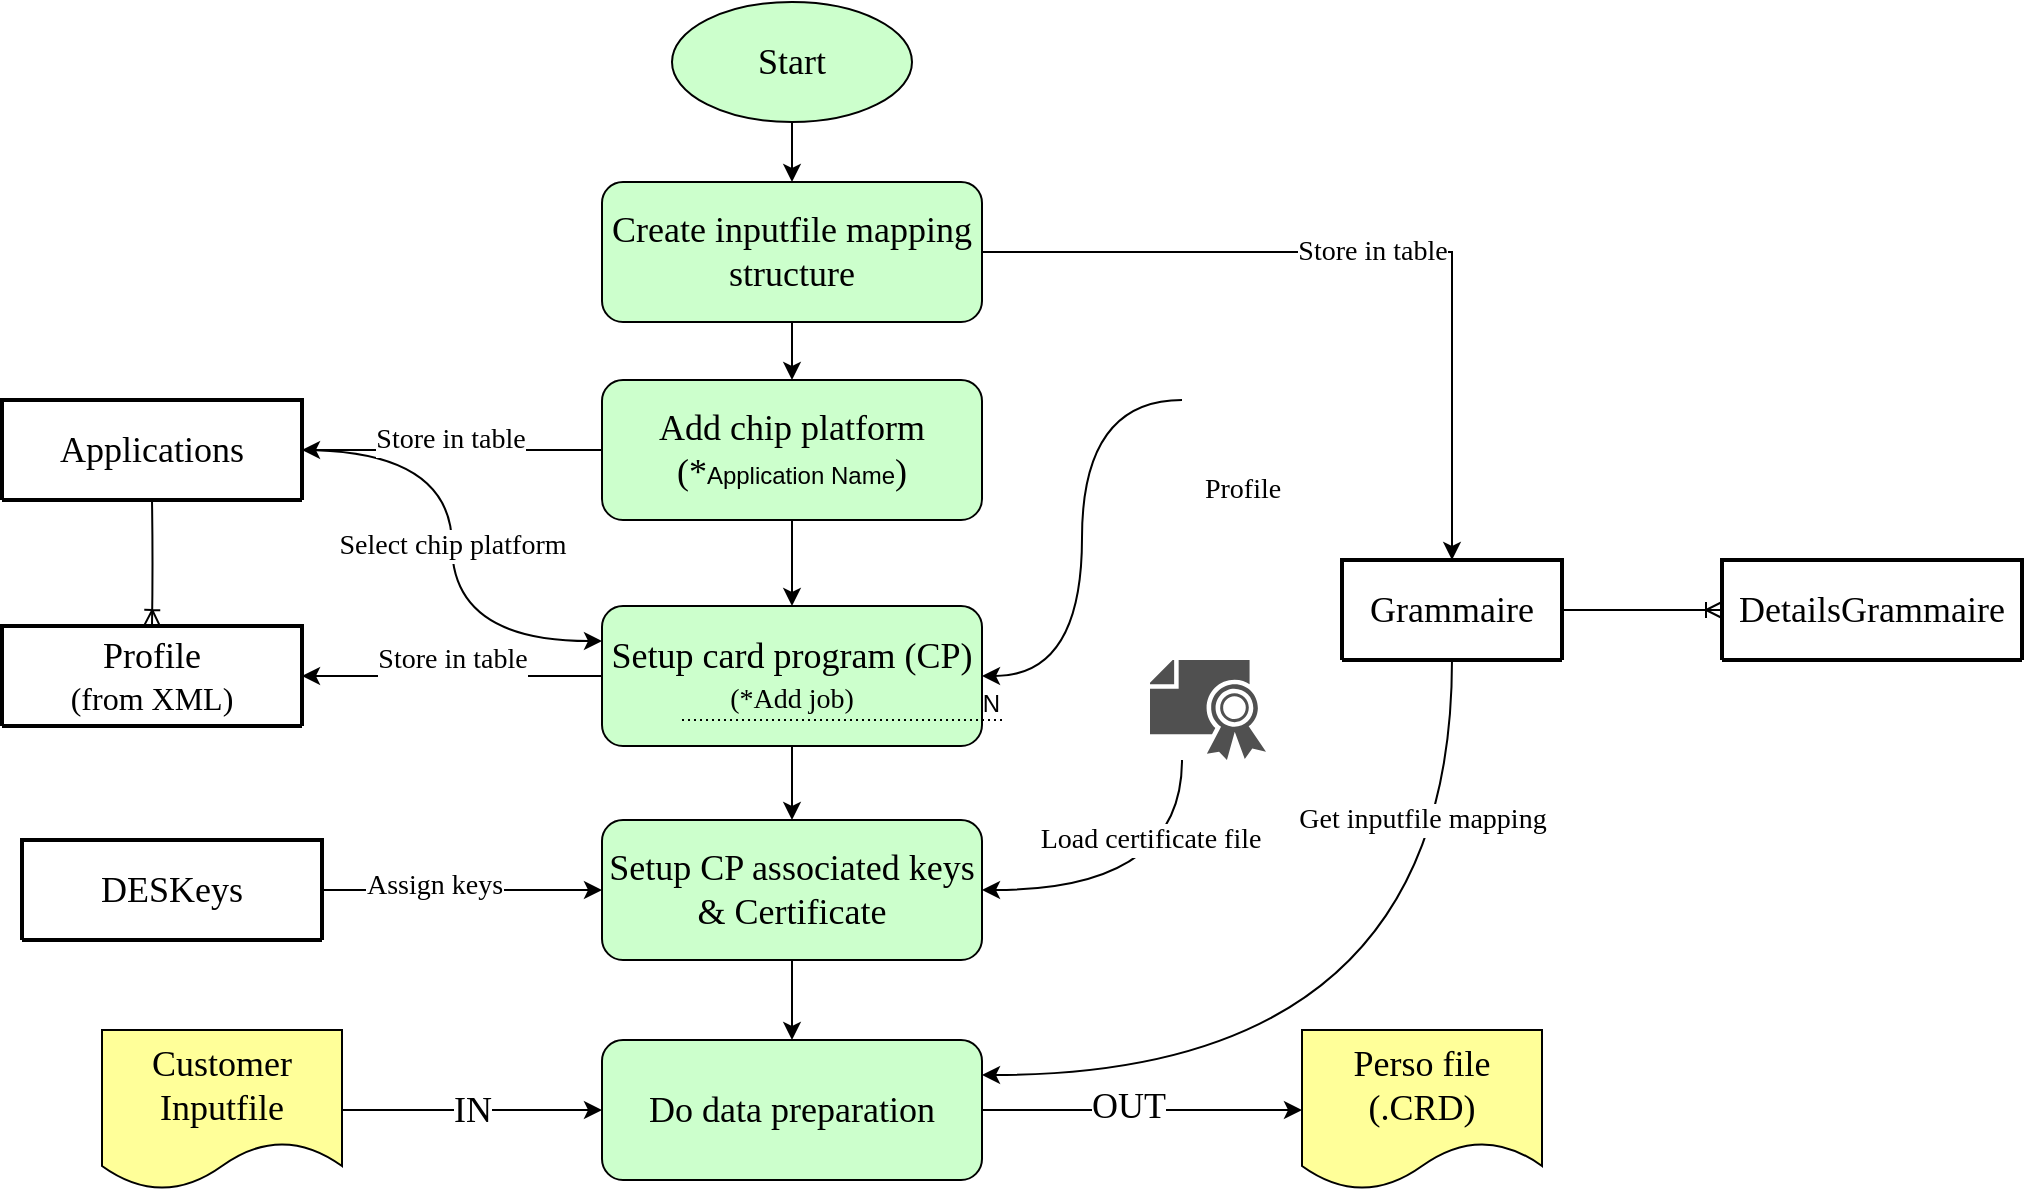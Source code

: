<mxfile version="22.1.12" type="github">
  <diagram name="หน้า-1" id="-kFRJJxX4Sv2SK23weq9">
    <mxGraphModel dx="2117" dy="1727" grid="1" gridSize="10" guides="1" tooltips="1" connect="1" arrows="1" fold="1" page="1" pageScale="1" pageWidth="827" pageHeight="1169" math="0" shadow="0">
      <root>
        <mxCell id="0" />
        <mxCell id="1" parent="0" />
        <mxCell id="xeMIyk6oKUi8xe8yKl_S-9" value="&lt;font style=&quot;font-size: 14px;&quot; face=&quot;Garamond&quot;&gt;Store in table&lt;/font&gt;" style="edgeStyle=orthogonalEdgeStyle;rounded=0;orthogonalLoop=1;jettySize=auto;html=1;entryX=0.5;entryY=0;entryDx=0;entryDy=0;" edge="1" parent="1" source="xeMIyk6oKUi8xe8yKl_S-1" target="xeMIyk6oKUi8xe8yKl_S-3">
          <mxGeometry relative="1" as="geometry" />
        </mxCell>
        <mxCell id="xeMIyk6oKUi8xe8yKl_S-51" value="" style="edgeStyle=orthogonalEdgeStyle;rounded=0;orthogonalLoop=1;jettySize=auto;html=1;" edge="1" parent="1" source="xeMIyk6oKUi8xe8yKl_S-1" target="xeMIyk6oKUi8xe8yKl_S-47">
          <mxGeometry relative="1" as="geometry" />
        </mxCell>
        <mxCell id="xeMIyk6oKUi8xe8yKl_S-1" value="&lt;font face=&quot;Garamond&quot; style=&quot;font-size: 18px;&quot;&gt;Create inputfile mapping structure&lt;/font&gt;" style="rounded=1;whiteSpace=wrap;html=1;fillColor=#CCFFCC;" vertex="1" parent="1">
          <mxGeometry x="140" y="-59" width="190" height="70" as="geometry" />
        </mxCell>
        <mxCell id="xeMIyk6oKUi8xe8yKl_S-31" style="edgeStyle=orthogonalEdgeStyle;rounded=0;orthogonalLoop=1;jettySize=auto;html=1;entryX=1;entryY=0.25;entryDx=0;entryDy=0;curved=1;exitX=0.5;exitY=1;exitDx=0;exitDy=0;" edge="1" parent="1" source="xeMIyk6oKUi8xe8yKl_S-3" target="xeMIyk6oKUi8xe8yKl_S-22">
          <mxGeometry relative="1" as="geometry">
            <mxPoint x="520" y="160" as="sourcePoint" />
          </mxGeometry>
        </mxCell>
        <mxCell id="xeMIyk6oKUi8xe8yKl_S-34" value="&lt;font face=&quot;Garamond&quot; style=&quot;font-size: 14px;&quot;&gt;Get inputfile mapping&lt;/font&gt;" style="edgeLabel;html=1;align=center;verticalAlign=middle;resizable=0;points=[];" vertex="1" connectable="0" parent="xeMIyk6oKUi8xe8yKl_S-31">
          <mxGeometry x="-0.394" y="13" relative="1" as="geometry">
            <mxPoint x="-28" y="-54" as="offset" />
          </mxGeometry>
        </mxCell>
        <mxCell id="xeMIyk6oKUi8xe8yKl_S-3" value="&lt;font style=&quot;font-size: 18px;&quot; face=&quot;Garamond&quot;&gt;Grammaire&lt;/font&gt;" style="swimlane;childLayout=stackLayout;horizontal=1;startSize=50;horizontalStack=0;rounded=1;fontSize=14;fontStyle=0;strokeWidth=2;resizeParent=0;resizeLast=1;shadow=0;dashed=0;align=center;arcSize=4;whiteSpace=wrap;html=1;" vertex="1" collapsed="1" parent="1">
          <mxGeometry x="510" y="130" width="110" height="50" as="geometry">
            <mxRectangle x="480" y="130" width="160" height="120" as="alternateBounds" />
          </mxGeometry>
        </mxCell>
        <mxCell id="xeMIyk6oKUi8xe8yKl_S-4" value="+Attribute1&#xa;+Attribute2&#xa;+Attribute3" style="align=left;strokeColor=none;fillColor=none;spacingLeft=4;fontSize=12;verticalAlign=top;resizable=0;rotatable=0;part=1;html=1;" vertex="1" parent="xeMIyk6oKUi8xe8yKl_S-3">
          <mxGeometry y="50" width="160" height="70" as="geometry" />
        </mxCell>
        <mxCell id="xeMIyk6oKUi8xe8yKl_S-6" value="&lt;font style=&quot;font-size: 18px;&quot; face=&quot;Garamond&quot;&gt;DetailsGrammaire&lt;/font&gt;" style="swimlane;childLayout=stackLayout;horizontal=1;startSize=50;horizontalStack=0;rounded=1;fontSize=14;fontStyle=0;strokeWidth=2;resizeParent=0;resizeLast=1;shadow=0;dashed=0;align=center;arcSize=4;whiteSpace=wrap;html=1;" vertex="1" collapsed="1" parent="1">
          <mxGeometry x="700" y="130" width="150" height="50" as="geometry">
            <mxRectangle x="770" y="200" width="160" height="120" as="alternateBounds" />
          </mxGeometry>
        </mxCell>
        <mxCell id="xeMIyk6oKUi8xe8yKl_S-7" value="+Attribute1&#xa;+Attribute2&#xa;+Attribute3" style="align=left;strokeColor=none;fillColor=none;spacingLeft=4;fontSize=12;verticalAlign=top;resizable=0;rotatable=0;part=1;html=1;" vertex="1" parent="xeMIyk6oKUi8xe8yKl_S-6">
          <mxGeometry y="50" width="160" height="70" as="geometry" />
        </mxCell>
        <mxCell id="xeMIyk6oKUi8xe8yKl_S-19" value="" style="edgeStyle=orthogonalEdgeStyle;rounded=0;orthogonalLoop=1;jettySize=auto;html=1;" edge="1" parent="1" source="xeMIyk6oKUi8xe8yKl_S-14" target="xeMIyk6oKUi8xe8yKl_S-18">
          <mxGeometry relative="1" as="geometry" />
        </mxCell>
        <mxCell id="xeMIyk6oKUi8xe8yKl_S-42" style="edgeStyle=orthogonalEdgeStyle;rounded=0;orthogonalLoop=1;jettySize=auto;html=1;entryX=1;entryY=0.5;entryDx=0;entryDy=0;curved=1;" edge="1" parent="1" source="xeMIyk6oKUi8xe8yKl_S-14" target="xeMIyk6oKUi8xe8yKl_S-39">
          <mxGeometry relative="1" as="geometry" />
        </mxCell>
        <mxCell id="xeMIyk6oKUi8xe8yKl_S-43" value="&lt;font style=&quot;font-size: 14px;&quot; face=&quot;Garamond&quot;&gt;Store in table&lt;/font&gt;" style="edgeLabel;html=1;align=center;verticalAlign=middle;resizable=0;points=[];" vertex="1" connectable="0" parent="xeMIyk6oKUi8xe8yKl_S-42">
          <mxGeometry x="-0.002" y="3" relative="1" as="geometry">
            <mxPoint y="-11" as="offset" />
          </mxGeometry>
        </mxCell>
        <mxCell id="xeMIyk6oKUi8xe8yKl_S-14" value="&lt;div&gt;&lt;font face=&quot;Garamond&quot; style=&quot;font-size: 18px;&quot;&gt;Setup card program (CP)&lt;/font&gt;&lt;/div&gt;&lt;div&gt;&lt;font style=&quot;font-size: 14px;&quot; face=&quot;Garamond&quot;&gt;(*Add job)&lt;/font&gt;&lt;font size=&quot;3&quot; face=&quot;Garamond&quot;&gt;&lt;br&gt;&lt;/font&gt;&lt;/div&gt;" style="rounded=1;whiteSpace=wrap;html=1;fillColor=#CCFFCC;" vertex="1" parent="1">
          <mxGeometry x="140" y="153" width="190" height="70" as="geometry" />
        </mxCell>
        <mxCell id="xeMIyk6oKUi8xe8yKl_S-17" value="" style="edgeStyle=orthogonalEdgeStyle;rounded=0;orthogonalLoop=1;jettySize=auto;html=1;" edge="1" parent="1" source="xeMIyk6oKUi8xe8yKl_S-16" target="xeMIyk6oKUi8xe8yKl_S-1">
          <mxGeometry relative="1" as="geometry" />
        </mxCell>
        <mxCell id="xeMIyk6oKUi8xe8yKl_S-16" value="&lt;font style=&quot;font-size: 18px;&quot; face=&quot;Garamond&quot;&gt;Start&lt;/font&gt;" style="ellipse;whiteSpace=wrap;html=1;fillColor=#CCFFCC;" vertex="1" parent="1">
          <mxGeometry x="175" y="-149" width="120" height="60" as="geometry" />
        </mxCell>
        <mxCell id="xeMIyk6oKUi8xe8yKl_S-23" value="" style="edgeStyle=orthogonalEdgeStyle;rounded=0;orthogonalLoop=1;jettySize=auto;html=1;" edge="1" parent="1" source="xeMIyk6oKUi8xe8yKl_S-18" target="xeMIyk6oKUi8xe8yKl_S-22">
          <mxGeometry relative="1" as="geometry" />
        </mxCell>
        <mxCell id="xeMIyk6oKUi8xe8yKl_S-18" value="&lt;font style=&quot;font-size: 18px;&quot; face=&quot;Garamond&quot;&gt;Setup CP associated keys &amp;amp; Certificate&lt;br&gt;&lt;/font&gt;" style="rounded=1;whiteSpace=wrap;html=1;fillColor=#CCFFCC;" vertex="1" parent="1">
          <mxGeometry x="140" y="260" width="190" height="70" as="geometry" />
        </mxCell>
        <mxCell id="xeMIyk6oKUi8xe8yKl_S-28" value="" style="edgeStyle=orthogonalEdgeStyle;rounded=0;orthogonalLoop=1;jettySize=auto;html=1;" edge="1" parent="1" source="xeMIyk6oKUi8xe8yKl_S-22" target="xeMIyk6oKUi8xe8yKl_S-26">
          <mxGeometry relative="1" as="geometry" />
        </mxCell>
        <mxCell id="xeMIyk6oKUi8xe8yKl_S-29" value="&lt;font style=&quot;font-size: 18px;&quot; face=&quot;Garamond&quot;&gt;OUT&lt;/font&gt;" style="edgeLabel;html=1;align=center;verticalAlign=middle;resizable=0;points=[];" vertex="1" connectable="0" parent="xeMIyk6oKUi8xe8yKl_S-28">
          <mxGeometry x="-0.089" y="2" relative="1" as="geometry">
            <mxPoint as="offset" />
          </mxGeometry>
        </mxCell>
        <mxCell id="xeMIyk6oKUi8xe8yKl_S-22" value="&lt;font style=&quot;font-size: 18px;&quot; face=&quot;Garamond&quot;&gt;Do data preparation&lt;br&gt;&lt;/font&gt;" style="rounded=1;whiteSpace=wrap;html=1;fillColor=#CCFFCC;" vertex="1" parent="1">
          <mxGeometry x="140" y="370" width="190" height="70" as="geometry" />
        </mxCell>
        <mxCell id="xeMIyk6oKUi8xe8yKl_S-25" value="&lt;font face=&quot;Garamond&quot; style=&quot;font-size: 18px;&quot;&gt;IN&lt;/font&gt;" style="edgeStyle=orthogonalEdgeStyle;rounded=0;orthogonalLoop=1;jettySize=auto;html=1;" edge="1" parent="1" source="xeMIyk6oKUi8xe8yKl_S-24" target="xeMIyk6oKUi8xe8yKl_S-22">
          <mxGeometry relative="1" as="geometry" />
        </mxCell>
        <mxCell id="xeMIyk6oKUi8xe8yKl_S-24" value="&lt;font style=&quot;font-size: 18px;&quot; face=&quot;Garamond&quot;&gt;Customer Inputfile&lt;/font&gt;" style="shape=document;whiteSpace=wrap;html=1;boundedLbl=1;fillColor=#FFFF99;" vertex="1" parent="1">
          <mxGeometry x="-110" y="365" width="120" height="80" as="geometry" />
        </mxCell>
        <mxCell id="xeMIyk6oKUi8xe8yKl_S-26" value="&lt;div&gt;&lt;font style=&quot;font-size: 18px;&quot; face=&quot;Garamond&quot;&gt;Perso file&lt;/font&gt;&lt;/div&gt;&lt;div&gt;&lt;font style=&quot;font-size: 18px;&quot; face=&quot;Garamond&quot;&gt;(.CRD)&lt;br&gt;&lt;/font&gt;&lt;/div&gt;" style="shape=document;whiteSpace=wrap;html=1;boundedLbl=1;fillColor=#FFFF99;" vertex="1" parent="1">
          <mxGeometry x="490" y="365" width="120" height="80" as="geometry" />
        </mxCell>
        <mxCell id="xeMIyk6oKUi8xe8yKl_S-38" style="edgeStyle=orthogonalEdgeStyle;rounded=0;orthogonalLoop=1;jettySize=auto;html=1;curved=1;entryX=1;entryY=0.5;entryDx=0;entryDy=0;" edge="1" parent="1" source="xeMIyk6oKUi8xe8yKl_S-37" target="xeMIyk6oKUi8xe8yKl_S-14">
          <mxGeometry relative="1" as="geometry" />
        </mxCell>
        <mxCell id="xeMIyk6oKUi8xe8yKl_S-37" value="&lt;font face=&quot;Garamond&quot; style=&quot;font-size: 14px;&quot;&gt;Profile&lt;/font&gt;" style="shape=image;html=1;verticalAlign=top;verticalLabelPosition=bottom;labelBackgroundColor=#ffffff;imageAspect=0;aspect=fixed;image=https://cdn1.iconfinder.com/data/icons/hawcons/32/699182-icon-102-document-file-xml-128.png" vertex="1" parent="1">
          <mxGeometry x="430" y="20" width="60" height="60" as="geometry" />
        </mxCell>
        <mxCell id="xeMIyk6oKUi8xe8yKl_S-39" value="&lt;div&gt;&lt;font style=&quot;font-size: 18px;&quot; face=&quot;Garamond&quot;&gt;Profile&lt;/font&gt;&lt;/div&gt;&lt;div&gt;&lt;font size=&quot;3&quot; face=&quot;Garamond&quot;&gt;(from XML)&lt;br&gt;&lt;/font&gt;&lt;/div&gt;" style="swimlane;childLayout=stackLayout;horizontal=1;startSize=50;horizontalStack=0;rounded=1;fontSize=14;fontStyle=0;strokeWidth=2;resizeParent=0;resizeLast=1;shadow=0;dashed=0;align=center;arcSize=4;whiteSpace=wrap;html=1;" vertex="1" collapsed="1" parent="1">
          <mxGeometry x="-160" y="163" width="150" height="50" as="geometry">
            <mxRectangle x="700" y="260" width="160" height="120" as="alternateBounds" />
          </mxGeometry>
        </mxCell>
        <mxCell id="xeMIyk6oKUi8xe8yKl_S-40" value="+Attribute1&#xa;+Attribute2&#xa;+Attribute3" style="align=left;strokeColor=none;fillColor=none;spacingLeft=4;fontSize=12;verticalAlign=top;resizable=0;rotatable=0;part=1;html=1;" vertex="1" parent="xeMIyk6oKUi8xe8yKl_S-39">
          <mxGeometry y="50" width="160" height="70" as="geometry" />
        </mxCell>
        <mxCell id="xeMIyk6oKUi8xe8yKl_S-54" value="&lt;font face=&quot;Garamond&quot; style=&quot;font-size: 14px;&quot;&gt;Select chip platform&lt;/font&gt;" style="edgeStyle=orthogonalEdgeStyle;rounded=0;orthogonalLoop=1;jettySize=auto;html=1;entryX=0;entryY=0.25;entryDx=0;entryDy=0;curved=1;" edge="1" parent="1" source="xeMIyk6oKUi8xe8yKl_S-44" target="xeMIyk6oKUi8xe8yKl_S-14">
          <mxGeometry relative="1" as="geometry" />
        </mxCell>
        <mxCell id="xeMIyk6oKUi8xe8yKl_S-44" value="&lt;font style=&quot;font-size: 18px;&quot; face=&quot;Garamond&quot;&gt;Applications&lt;/font&gt;" style="swimlane;childLayout=stackLayout;horizontal=1;startSize=50;horizontalStack=0;rounded=1;fontSize=14;fontStyle=0;strokeWidth=2;resizeParent=0;resizeLast=1;shadow=0;dashed=0;align=center;arcSize=4;whiteSpace=wrap;html=1;" vertex="1" collapsed="1" parent="1">
          <mxGeometry x="-160" y="50" width="150" height="50" as="geometry">
            <mxRectangle x="-160" y="50" width="160" height="120" as="alternateBounds" />
          </mxGeometry>
        </mxCell>
        <mxCell id="xeMIyk6oKUi8xe8yKl_S-45" value="+Attribute1&#xa;+Attribute2&#xa;+Attribute3" style="align=left;strokeColor=none;fillColor=none;spacingLeft=4;fontSize=12;verticalAlign=top;resizable=0;rotatable=0;part=1;html=1;" vertex="1" parent="xeMIyk6oKUi8xe8yKl_S-44">
          <mxGeometry y="50" width="160" height="70" as="geometry" />
        </mxCell>
        <mxCell id="xeMIyk6oKUi8xe8yKl_S-49" style="edgeStyle=orthogonalEdgeStyle;rounded=0;orthogonalLoop=1;jettySize=auto;html=1;entryX=1;entryY=0.5;entryDx=0;entryDy=0;curved=1;exitX=0;exitY=0.5;exitDx=0;exitDy=0;" edge="1" parent="1" source="xeMIyk6oKUi8xe8yKl_S-47" target="xeMIyk6oKUi8xe8yKl_S-44">
          <mxGeometry relative="1" as="geometry" />
        </mxCell>
        <mxCell id="xeMIyk6oKUi8xe8yKl_S-50" value="&lt;font style=&quot;font-size: 14px;&quot; face=&quot;Garamond&quot;&gt;Store in table&lt;/font&gt;" style="edgeLabel;html=1;align=center;verticalAlign=middle;resizable=0;points=[];" vertex="1" connectable="0" parent="xeMIyk6oKUi8xe8yKl_S-49">
          <mxGeometry x="0.118" y="-28" relative="1" as="geometry">
            <mxPoint x="8" y="23" as="offset" />
          </mxGeometry>
        </mxCell>
        <mxCell id="xeMIyk6oKUi8xe8yKl_S-52" value="" style="edgeStyle=orthogonalEdgeStyle;rounded=0;orthogonalLoop=1;jettySize=auto;html=1;" edge="1" parent="1" source="xeMIyk6oKUi8xe8yKl_S-47" target="xeMIyk6oKUi8xe8yKl_S-14">
          <mxGeometry relative="1" as="geometry" />
        </mxCell>
        <mxCell id="xeMIyk6oKUi8xe8yKl_S-47" value="&lt;div&gt;&lt;font style=&quot;font-size: 18px;&quot; face=&quot;Garamond&quot;&gt;Add chip platform&lt;/font&gt;&lt;/div&gt;&lt;div&gt;&lt;font style=&quot;font-size: 18px;&quot; face=&quot;Garamond&quot;&gt;(*&lt;/font&gt;Application Name&lt;font style=&quot;font-size: 18px;&quot; face=&quot;Garamond&quot;&gt;)&lt;br&gt;&lt;/font&gt;&lt;/div&gt;" style="rounded=1;whiteSpace=wrap;html=1;fillColor=#CCFFCC;" vertex="1" parent="1">
          <mxGeometry x="140" y="40" width="190" height="70" as="geometry" />
        </mxCell>
        <mxCell id="xeMIyk6oKUi8xe8yKl_S-55" value="" style="edgeStyle=orthogonalEdgeStyle;fontSize=12;html=1;endArrow=ERoneToMany;rounded=0;entryX=0.5;entryY=0;entryDx=0;entryDy=0;curved=1;" edge="1" parent="1" target="xeMIyk6oKUi8xe8yKl_S-39">
          <mxGeometry width="100" height="100" relative="1" as="geometry">
            <mxPoint x="-85" y="100" as="sourcePoint" />
            <mxPoint x="-270" y="90" as="targetPoint" />
          </mxGeometry>
        </mxCell>
        <mxCell id="xeMIyk6oKUi8xe8yKl_S-56" value="" style="edgeStyle=entityRelationEdgeStyle;fontSize=12;html=1;endArrow=ERoneToMany;rounded=0;entryX=0;entryY=0.5;entryDx=0;entryDy=0;exitX=1;exitY=0.5;exitDx=0;exitDy=0;" edge="1" parent="1" source="xeMIyk6oKUi8xe8yKl_S-3" target="xeMIyk6oKUi8xe8yKl_S-6">
          <mxGeometry width="100" height="100" relative="1" as="geometry">
            <mxPoint x="650" y="310" as="sourcePoint" />
            <mxPoint x="750" y="210" as="targetPoint" />
          </mxGeometry>
        </mxCell>
        <mxCell id="xeMIyk6oKUi8xe8yKl_S-65" style="edgeStyle=orthogonalEdgeStyle;rounded=0;orthogonalLoop=1;jettySize=auto;html=1;entryX=0;entryY=0.5;entryDx=0;entryDy=0;" edge="1" parent="1" source="xeMIyk6oKUi8xe8yKl_S-57" target="xeMIyk6oKUi8xe8yKl_S-18">
          <mxGeometry relative="1" as="geometry" />
        </mxCell>
        <mxCell id="xeMIyk6oKUi8xe8yKl_S-66" value="&lt;font style=&quot;font-size: 14px;&quot; face=&quot;Garamond&quot;&gt;Assign keys&lt;br&gt;&lt;/font&gt;" style="edgeLabel;html=1;align=center;verticalAlign=middle;resizable=0;points=[];" vertex="1" connectable="0" parent="xeMIyk6oKUi8xe8yKl_S-65">
          <mxGeometry x="-0.2" y="2" relative="1" as="geometry">
            <mxPoint as="offset" />
          </mxGeometry>
        </mxCell>
        <mxCell id="xeMIyk6oKUi8xe8yKl_S-57" value="&lt;font style=&quot;font-size: 18px;&quot; face=&quot;Garamond&quot;&gt;DESKeys&lt;/font&gt;" style="swimlane;childLayout=stackLayout;horizontal=1;startSize=50;horizontalStack=0;rounded=1;fontSize=14;fontStyle=0;strokeWidth=2;resizeParent=0;resizeLast=1;shadow=0;dashed=0;align=center;arcSize=4;whiteSpace=wrap;html=1;" vertex="1" collapsed="1" parent="1">
          <mxGeometry x="-150" y="270" width="150" height="50" as="geometry">
            <mxRectangle x="700" y="260" width="160" height="120" as="alternateBounds" />
          </mxGeometry>
        </mxCell>
        <mxCell id="xeMIyk6oKUi8xe8yKl_S-58" value="+Attribute1&#xa;+Attribute2&#xa;+Attribute3" style="align=left;strokeColor=none;fillColor=none;spacingLeft=4;fontSize=12;verticalAlign=top;resizable=0;rotatable=0;part=1;html=1;" vertex="1" parent="xeMIyk6oKUi8xe8yKl_S-57">
          <mxGeometry y="50" width="160" height="70" as="geometry" />
        </mxCell>
        <mxCell id="xeMIyk6oKUi8xe8yKl_S-60" value="" style="endArrow=none;html=1;rounded=0;dashed=1;dashPattern=1 2;" edge="1" parent="1">
          <mxGeometry relative="1" as="geometry">
            <mxPoint x="180" y="210" as="sourcePoint" />
            <mxPoint x="340" y="210" as="targetPoint" />
          </mxGeometry>
        </mxCell>
        <mxCell id="xeMIyk6oKUi8xe8yKl_S-61" value="N" style="resizable=0;html=1;whiteSpace=wrap;align=right;verticalAlign=bottom;" connectable="0" vertex="1" parent="xeMIyk6oKUi8xe8yKl_S-60">
          <mxGeometry x="1" relative="1" as="geometry" />
        </mxCell>
        <mxCell id="xeMIyk6oKUi8xe8yKl_S-68" style="edgeStyle=orthogonalEdgeStyle;rounded=0;orthogonalLoop=1;jettySize=auto;html=1;entryX=1;entryY=0.5;entryDx=0;entryDy=0;curved=1;" edge="1" parent="1" source="xeMIyk6oKUi8xe8yKl_S-67" target="xeMIyk6oKUi8xe8yKl_S-18">
          <mxGeometry relative="1" as="geometry">
            <Array as="points">
              <mxPoint x="430" y="295" />
            </Array>
          </mxGeometry>
        </mxCell>
        <mxCell id="xeMIyk6oKUi8xe8yKl_S-70" value="&lt;font face=&quot;Garamond&quot; style=&quot;font-size: 14px;&quot;&gt;Load certificate file&lt;br&gt;&lt;/font&gt;" style="edgeLabel;html=1;align=center;verticalAlign=middle;resizable=0;points=[];" vertex="1" connectable="0" parent="xeMIyk6oKUi8xe8yKl_S-68">
          <mxGeometry x="0.007" y="2" relative="1" as="geometry">
            <mxPoint x="2" y="-27" as="offset" />
          </mxGeometry>
        </mxCell>
        <mxCell id="xeMIyk6oKUi8xe8yKl_S-67" value="" style="sketch=0;pointerEvents=1;shadow=0;dashed=0;html=1;strokeColor=none;fillColor=#505050;labelPosition=center;verticalLabelPosition=bottom;verticalAlign=top;outlineConnect=0;align=center;shape=mxgraph.office.security.certificate;" vertex="1" parent="1">
          <mxGeometry x="414" y="180" width="58" height="50" as="geometry" />
        </mxCell>
      </root>
    </mxGraphModel>
  </diagram>
</mxfile>
